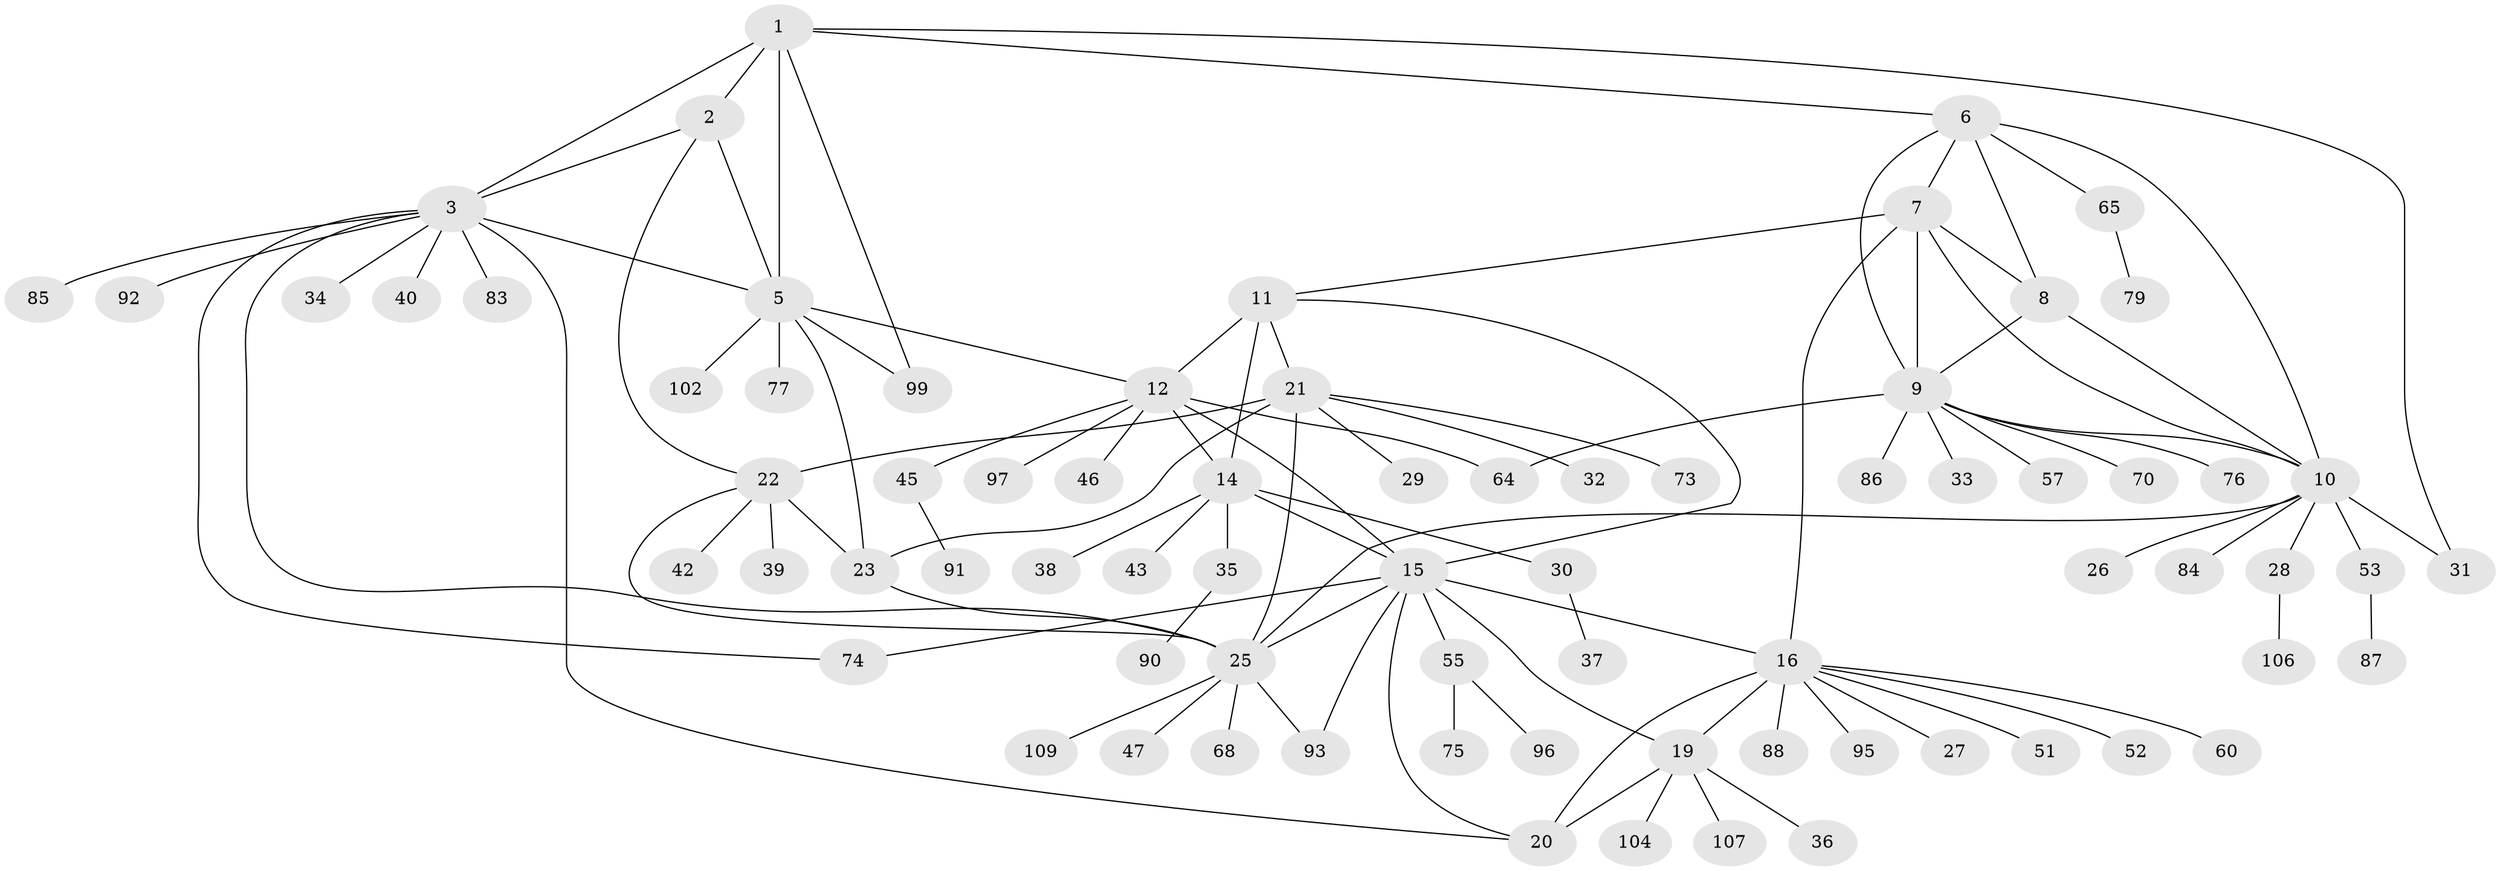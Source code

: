 // original degree distribution, {7: 0.08256880733944955, 5: 0.027522935779816515, 13: 0.009174311926605505, 4: 0.03669724770642202, 10: 0.009174311926605505, 11: 0.01834862385321101, 9: 0.027522935779816515, 6: 0.027522935779816515, 8: 0.009174311926605505, 2: 0.1834862385321101, 1: 0.5229357798165137, 3: 0.045871559633027525}
// Generated by graph-tools (version 1.1) at 2025/11/02/27/25 16:11:30]
// undirected, 75 vertices, 105 edges
graph export_dot {
graph [start="1"]
  node [color=gray90,style=filled];
  1 [super="+4"];
  2;
  3 [super="+50"];
  5 [super="+72"];
  6 [super="+41"];
  7 [super="+69"];
  8 [super="+48"];
  9 [super="+71"];
  10 [super="+58"];
  11 [super="+67"];
  12 [super="+13"];
  14 [super="+100"];
  15 [super="+18"];
  16 [super="+17"];
  19 [super="+82"];
  20 [super="+66"];
  21 [super="+24"];
  22 [super="+63"];
  23 [super="+105"];
  25 [super="+89"];
  26 [super="+56"];
  27 [super="+44"];
  28;
  29;
  30 [super="+101"];
  31;
  32;
  33;
  34 [super="+80"];
  35 [super="+62"];
  36;
  37 [super="+49"];
  38;
  39 [super="+54"];
  40;
  42 [super="+108"];
  43;
  45 [super="+78"];
  46 [super="+59"];
  47 [super="+94"];
  51 [super="+103"];
  52;
  53 [super="+61"];
  55 [super="+81"];
  57;
  60;
  64;
  65;
  68;
  70;
  73;
  74;
  75;
  76;
  77;
  79;
  83 [super="+98"];
  84;
  85;
  86;
  87;
  88;
  90;
  91;
  92;
  93;
  95;
  96;
  97;
  99;
  102;
  104;
  106;
  107;
  109;
  1 -- 2 [weight=2];
  1 -- 3 [weight=2];
  1 -- 5 [weight=2];
  1 -- 6;
  1 -- 31;
  1 -- 99;
  2 -- 3;
  2 -- 5;
  2 -- 22;
  3 -- 5;
  3 -- 20;
  3 -- 34;
  3 -- 40;
  3 -- 74;
  3 -- 83;
  3 -- 85;
  3 -- 92;
  3 -- 25;
  5 -- 12;
  5 -- 77;
  5 -- 99;
  5 -- 102;
  5 -- 23;
  6 -- 7;
  6 -- 8;
  6 -- 9;
  6 -- 10;
  6 -- 65;
  7 -- 8;
  7 -- 9;
  7 -- 10;
  7 -- 11;
  7 -- 16 [weight=2];
  8 -- 9;
  8 -- 10;
  9 -- 10;
  9 -- 33;
  9 -- 57;
  9 -- 64;
  9 -- 70;
  9 -- 76;
  9 -- 86;
  10 -- 25;
  10 -- 26;
  10 -- 28;
  10 -- 31;
  10 -- 53;
  10 -- 84;
  11 -- 12 [weight=2];
  11 -- 14;
  11 -- 15;
  11 -- 21;
  12 -- 14 [weight=2];
  12 -- 15 [weight=2];
  12 -- 45;
  12 -- 46;
  12 -- 64;
  12 -- 97;
  14 -- 15;
  14 -- 30;
  14 -- 35;
  14 -- 38;
  14 -- 43;
  15 -- 74;
  15 -- 93;
  15 -- 16 [weight=2];
  15 -- 19;
  15 -- 20;
  15 -- 55;
  15 -- 25;
  16 -- 19 [weight=2];
  16 -- 20 [weight=2];
  16 -- 51;
  16 -- 52;
  16 -- 88;
  16 -- 27;
  16 -- 60;
  16 -- 95;
  19 -- 20;
  19 -- 36;
  19 -- 104;
  19 -- 107;
  21 -- 22 [weight=2];
  21 -- 23 [weight=2];
  21 -- 25 [weight=2];
  21 -- 29;
  21 -- 32;
  21 -- 73;
  22 -- 23;
  22 -- 25;
  22 -- 39;
  22 -- 42;
  23 -- 25;
  25 -- 47;
  25 -- 68;
  25 -- 93;
  25 -- 109;
  28 -- 106;
  30 -- 37;
  35 -- 90;
  45 -- 91;
  53 -- 87;
  55 -- 75;
  55 -- 96;
  65 -- 79;
}
